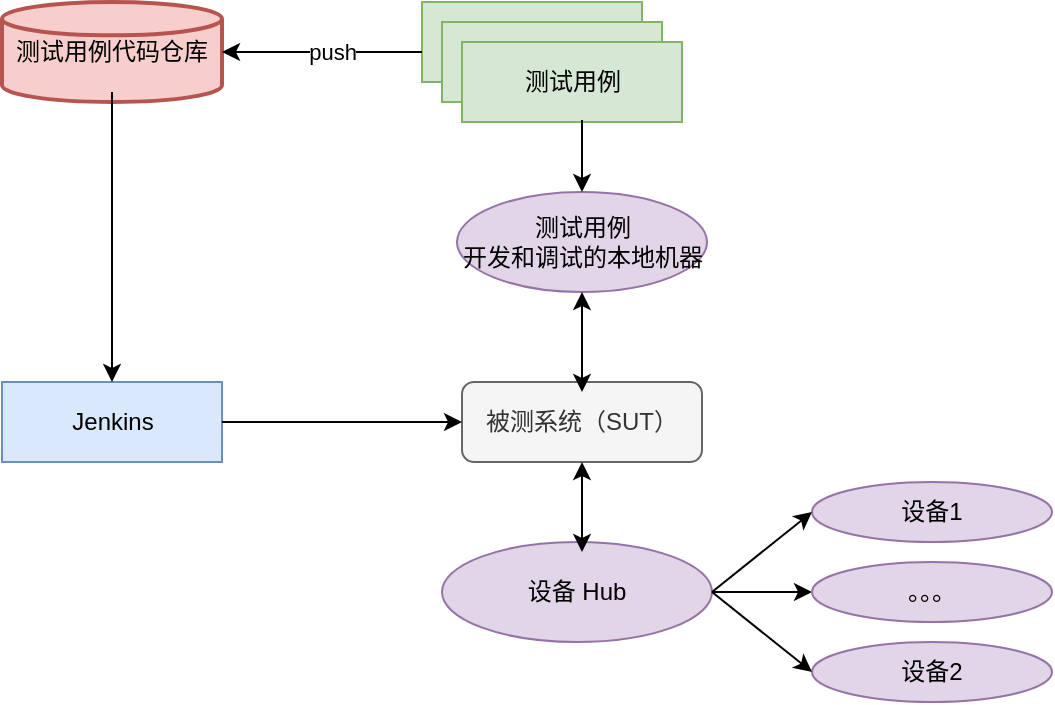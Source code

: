<mxfile version="26.0.11">
  <diagram name="第 1 页" id="cj4zf659Wh8-ipj-Vmt7">
    <mxGraphModel dx="1434" dy="754" grid="1" gridSize="10" guides="1" tooltips="1" connect="1" arrows="1" fold="1" page="1" pageScale="1" pageWidth="827" pageHeight="1169" math="0" shadow="0">
      <root>
        <mxCell id="0" />
        <mxCell id="1" parent="0" />
        <mxCell id="OjZHSgcHj5NO1IIlfvDc-1" value="测试用例代码仓库" style="strokeWidth=2;html=1;shape=mxgraph.flowchart.database;whiteSpace=wrap;fillColor=#f8cecc;strokeColor=#b85450;" parent="1" vertex="1">
          <mxGeometry x="110" y="105" width="110" height="50" as="geometry" />
        </mxCell>
        <mxCell id="OjZHSgcHj5NO1IIlfvDc-2" value="" style="verticalLabelPosition=bottom;verticalAlign=top;html=1;shape=mxgraph.basic.rect;fillColor2=none;strokeWidth=1;size=20;indent=5;fillColor=#d5e8d4;strokeColor=#82b366;" parent="1" vertex="1">
          <mxGeometry x="320" y="105" width="110" height="40" as="geometry" />
        </mxCell>
        <mxCell id="OjZHSgcHj5NO1IIlfvDc-3" value="" style="verticalLabelPosition=bottom;verticalAlign=top;html=1;shape=mxgraph.basic.rect;fillColor2=none;strokeWidth=1;size=20;indent=5;fillColor=#d5e8d4;strokeColor=#82b366;" parent="1" vertex="1">
          <mxGeometry x="330" y="115" width="110" height="40" as="geometry" />
        </mxCell>
        <mxCell id="OjZHSgcHj5NO1IIlfvDc-4" value="测试用例" style="verticalLabelPosition=middle;verticalAlign=middle;html=1;shape=mxgraph.basic.rect;fillColor2=none;strokeWidth=1;size=20;indent=5;fillColor=#d5e8d4;strokeColor=#82b366;labelPosition=center;align=center;" parent="1" vertex="1">
          <mxGeometry x="340" y="125" width="110" height="40" as="geometry" />
        </mxCell>
        <mxCell id="OjZHSgcHj5NO1IIlfvDc-6" value="Jenkins" style="verticalLabelPosition=middle;verticalAlign=middle;html=1;shape=mxgraph.basic.rect;fillColor2=none;strokeWidth=1;size=20;indent=5;fillColor=#dae8fc;strokeColor=#6c8ebf;labelPosition=center;align=center;" parent="1" vertex="1">
          <mxGeometry x="110" y="295" width="110" height="40" as="geometry" />
        </mxCell>
        <mxCell id="OjZHSgcHj5NO1IIlfvDc-7" value="&lt;div&gt;测试用例&lt;/div&gt;&lt;div&gt;开发和调试的本地机器&lt;br&gt;&lt;/div&gt;" style="ellipse;whiteSpace=wrap;html=1;fillColor=#e1d5e7;strokeColor=#9673a6;" parent="1" vertex="1">
          <mxGeometry x="337.5" y="200" width="125" height="50" as="geometry" />
        </mxCell>
        <mxCell id="OjZHSgcHj5NO1IIlfvDc-8" value="被测系统（SUT）" style="rounded=1;whiteSpace=wrap;html=1;fillColor=#f5f5f5;fontColor=#333333;strokeColor=#666666;" parent="1" vertex="1">
          <mxGeometry x="340" y="295" width="120" height="40" as="geometry" />
        </mxCell>
        <mxCell id="OjZHSgcHj5NO1IIlfvDc-11" value="" style="edgeStyle=orthogonalEdgeStyle;rounded=0;orthogonalLoop=1;jettySize=auto;html=1;" parent="1" source="OjZHSgcHj5NO1IIlfvDc-9" target="OjZHSgcHj5NO1IIlfvDc-10" edge="1">
          <mxGeometry relative="1" as="geometry" />
        </mxCell>
        <mxCell id="OjZHSgcHj5NO1IIlfvDc-9" value="设备 Hub" style="ellipse;whiteSpace=wrap;html=1;fillColor=#e1d5e7;strokeColor=#9673a6;" parent="1" vertex="1">
          <mxGeometry x="330" y="375" width="135" height="50" as="geometry" />
        </mxCell>
        <mxCell id="OjZHSgcHj5NO1IIlfvDc-10" value="。。。" style="ellipse;whiteSpace=wrap;html=1;fillColor=#e1d5e7;strokeColor=#9673a6;" parent="1" vertex="1">
          <mxGeometry x="515" y="385" width="120" height="30" as="geometry" />
        </mxCell>
        <mxCell id="OjZHSgcHj5NO1IIlfvDc-12" value="设备1" style="ellipse;whiteSpace=wrap;html=1;fillColor=#e1d5e7;strokeColor=#9673a6;" parent="1" vertex="1">
          <mxGeometry x="515" y="345" width="120" height="30" as="geometry" />
        </mxCell>
        <mxCell id="OjZHSgcHj5NO1IIlfvDc-13" value="设备2" style="ellipse;whiteSpace=wrap;html=1;fillColor=#e1d5e7;strokeColor=#9673a6;" parent="1" vertex="1">
          <mxGeometry x="515" y="425" width="120" height="30" as="geometry" />
        </mxCell>
        <mxCell id="OjZHSgcHj5NO1IIlfvDc-14" value="" style="endArrow=classic;html=1;rounded=0;exitX=1;exitY=0.5;exitDx=0;exitDy=0;entryX=0;entryY=0.5;entryDx=0;entryDy=0;" parent="1" source="OjZHSgcHj5NO1IIlfvDc-9" target="OjZHSgcHj5NO1IIlfvDc-12" edge="1">
          <mxGeometry width="50" height="50" relative="1" as="geometry">
            <mxPoint x="395" y="335" as="sourcePoint" />
            <mxPoint x="445" y="285" as="targetPoint" />
          </mxGeometry>
        </mxCell>
        <mxCell id="OjZHSgcHj5NO1IIlfvDc-17" value="" style="endArrow=classic;html=1;rounded=0;exitX=1;exitY=0.5;exitDx=0;exitDy=0;entryX=0;entryY=0.5;entryDx=0;entryDy=0;" parent="1" source="OjZHSgcHj5NO1IIlfvDc-9" target="OjZHSgcHj5NO1IIlfvDc-13" edge="1">
          <mxGeometry width="50" height="50" relative="1" as="geometry">
            <mxPoint x="395" y="335" as="sourcePoint" />
            <mxPoint x="445" y="285" as="targetPoint" />
          </mxGeometry>
        </mxCell>
        <mxCell id="HWWjyvWai2U01b_T1ugq-3" value="" style="endArrow=classic;html=1;rounded=0;entryX=1;entryY=0.5;entryDx=0;entryDy=0;entryPerimeter=0;labelPosition=center;verticalLabelPosition=top;align=center;verticalAlign=bottom;" parent="1" target="OjZHSgcHj5NO1IIlfvDc-1" edge="1">
          <mxGeometry width="50" height="50" relative="1" as="geometry">
            <mxPoint x="310" y="130" as="sourcePoint" />
            <mxPoint x="330" y="80" as="targetPoint" />
            <Array as="points">
              <mxPoint x="320" y="130" />
            </Array>
          </mxGeometry>
        </mxCell>
        <mxCell id="HWWjyvWai2U01b_T1ugq-4" value="push" style="edgeLabel;html=1;align=center;verticalAlign=middle;resizable=0;points=[];" parent="HWWjyvWai2U01b_T1ugq-3" vertex="1" connectable="0">
          <mxGeometry relative="1" as="geometry">
            <mxPoint as="offset" />
          </mxGeometry>
        </mxCell>
        <mxCell id="B-w6LEL6wcrusngboEQW-2" value="" style="endArrow=classic;html=1;rounded=0;entryX=0.5;entryY=0;entryDx=0;entryDy=0;" edge="1" parent="1" target="OjZHSgcHj5NO1IIlfvDc-7">
          <mxGeometry width="50" height="50" relative="1" as="geometry">
            <mxPoint x="400" y="164" as="sourcePoint" />
            <mxPoint x="440" y="110" as="targetPoint" />
          </mxGeometry>
        </mxCell>
        <mxCell id="B-w6LEL6wcrusngboEQW-8" value="" style="endArrow=classic;startArrow=classic;html=1;rounded=0;entryX=0.5;entryY=1;entryDx=0;entryDy=0;" edge="1" parent="1" target="OjZHSgcHj5NO1IIlfvDc-7">
          <mxGeometry width="50" height="50" relative="1" as="geometry">
            <mxPoint x="400" y="300" as="sourcePoint" />
            <mxPoint x="450" y="250" as="targetPoint" />
          </mxGeometry>
        </mxCell>
        <mxCell id="B-w6LEL6wcrusngboEQW-9" value="" style="endArrow=classic;startArrow=classic;html=1;rounded=0;entryX=0.5;entryY=1;entryDx=0;entryDy=0;" edge="1" parent="1" target="OjZHSgcHj5NO1IIlfvDc-8">
          <mxGeometry width="50" height="50" relative="1" as="geometry">
            <mxPoint x="400" y="380" as="sourcePoint" />
            <mxPoint x="450" y="330" as="targetPoint" />
          </mxGeometry>
        </mxCell>
        <mxCell id="B-w6LEL6wcrusngboEQW-11" value="" style="endArrow=classic;html=1;rounded=0;entryX=0;entryY=0.5;entryDx=0;entryDy=0;" edge="1" parent="1" target="OjZHSgcHj5NO1IIlfvDc-8">
          <mxGeometry width="50" height="50" relative="1" as="geometry">
            <mxPoint x="220" y="315" as="sourcePoint" />
            <mxPoint x="270" y="260" as="targetPoint" />
          </mxGeometry>
        </mxCell>
        <mxCell id="B-w6LEL6wcrusngboEQW-12" value="" style="endArrow=classic;html=1;rounded=0;exitX=0.5;exitY=0.9;exitDx=0;exitDy=0;exitPerimeter=0;" edge="1" parent="1" source="OjZHSgcHj5NO1IIlfvDc-1" target="OjZHSgcHj5NO1IIlfvDc-6">
          <mxGeometry width="50" height="50" relative="1" as="geometry">
            <mxPoint x="165" y="160" as="sourcePoint" />
            <mxPoint x="210" y="110" as="targetPoint" />
          </mxGeometry>
        </mxCell>
      </root>
    </mxGraphModel>
  </diagram>
</mxfile>

